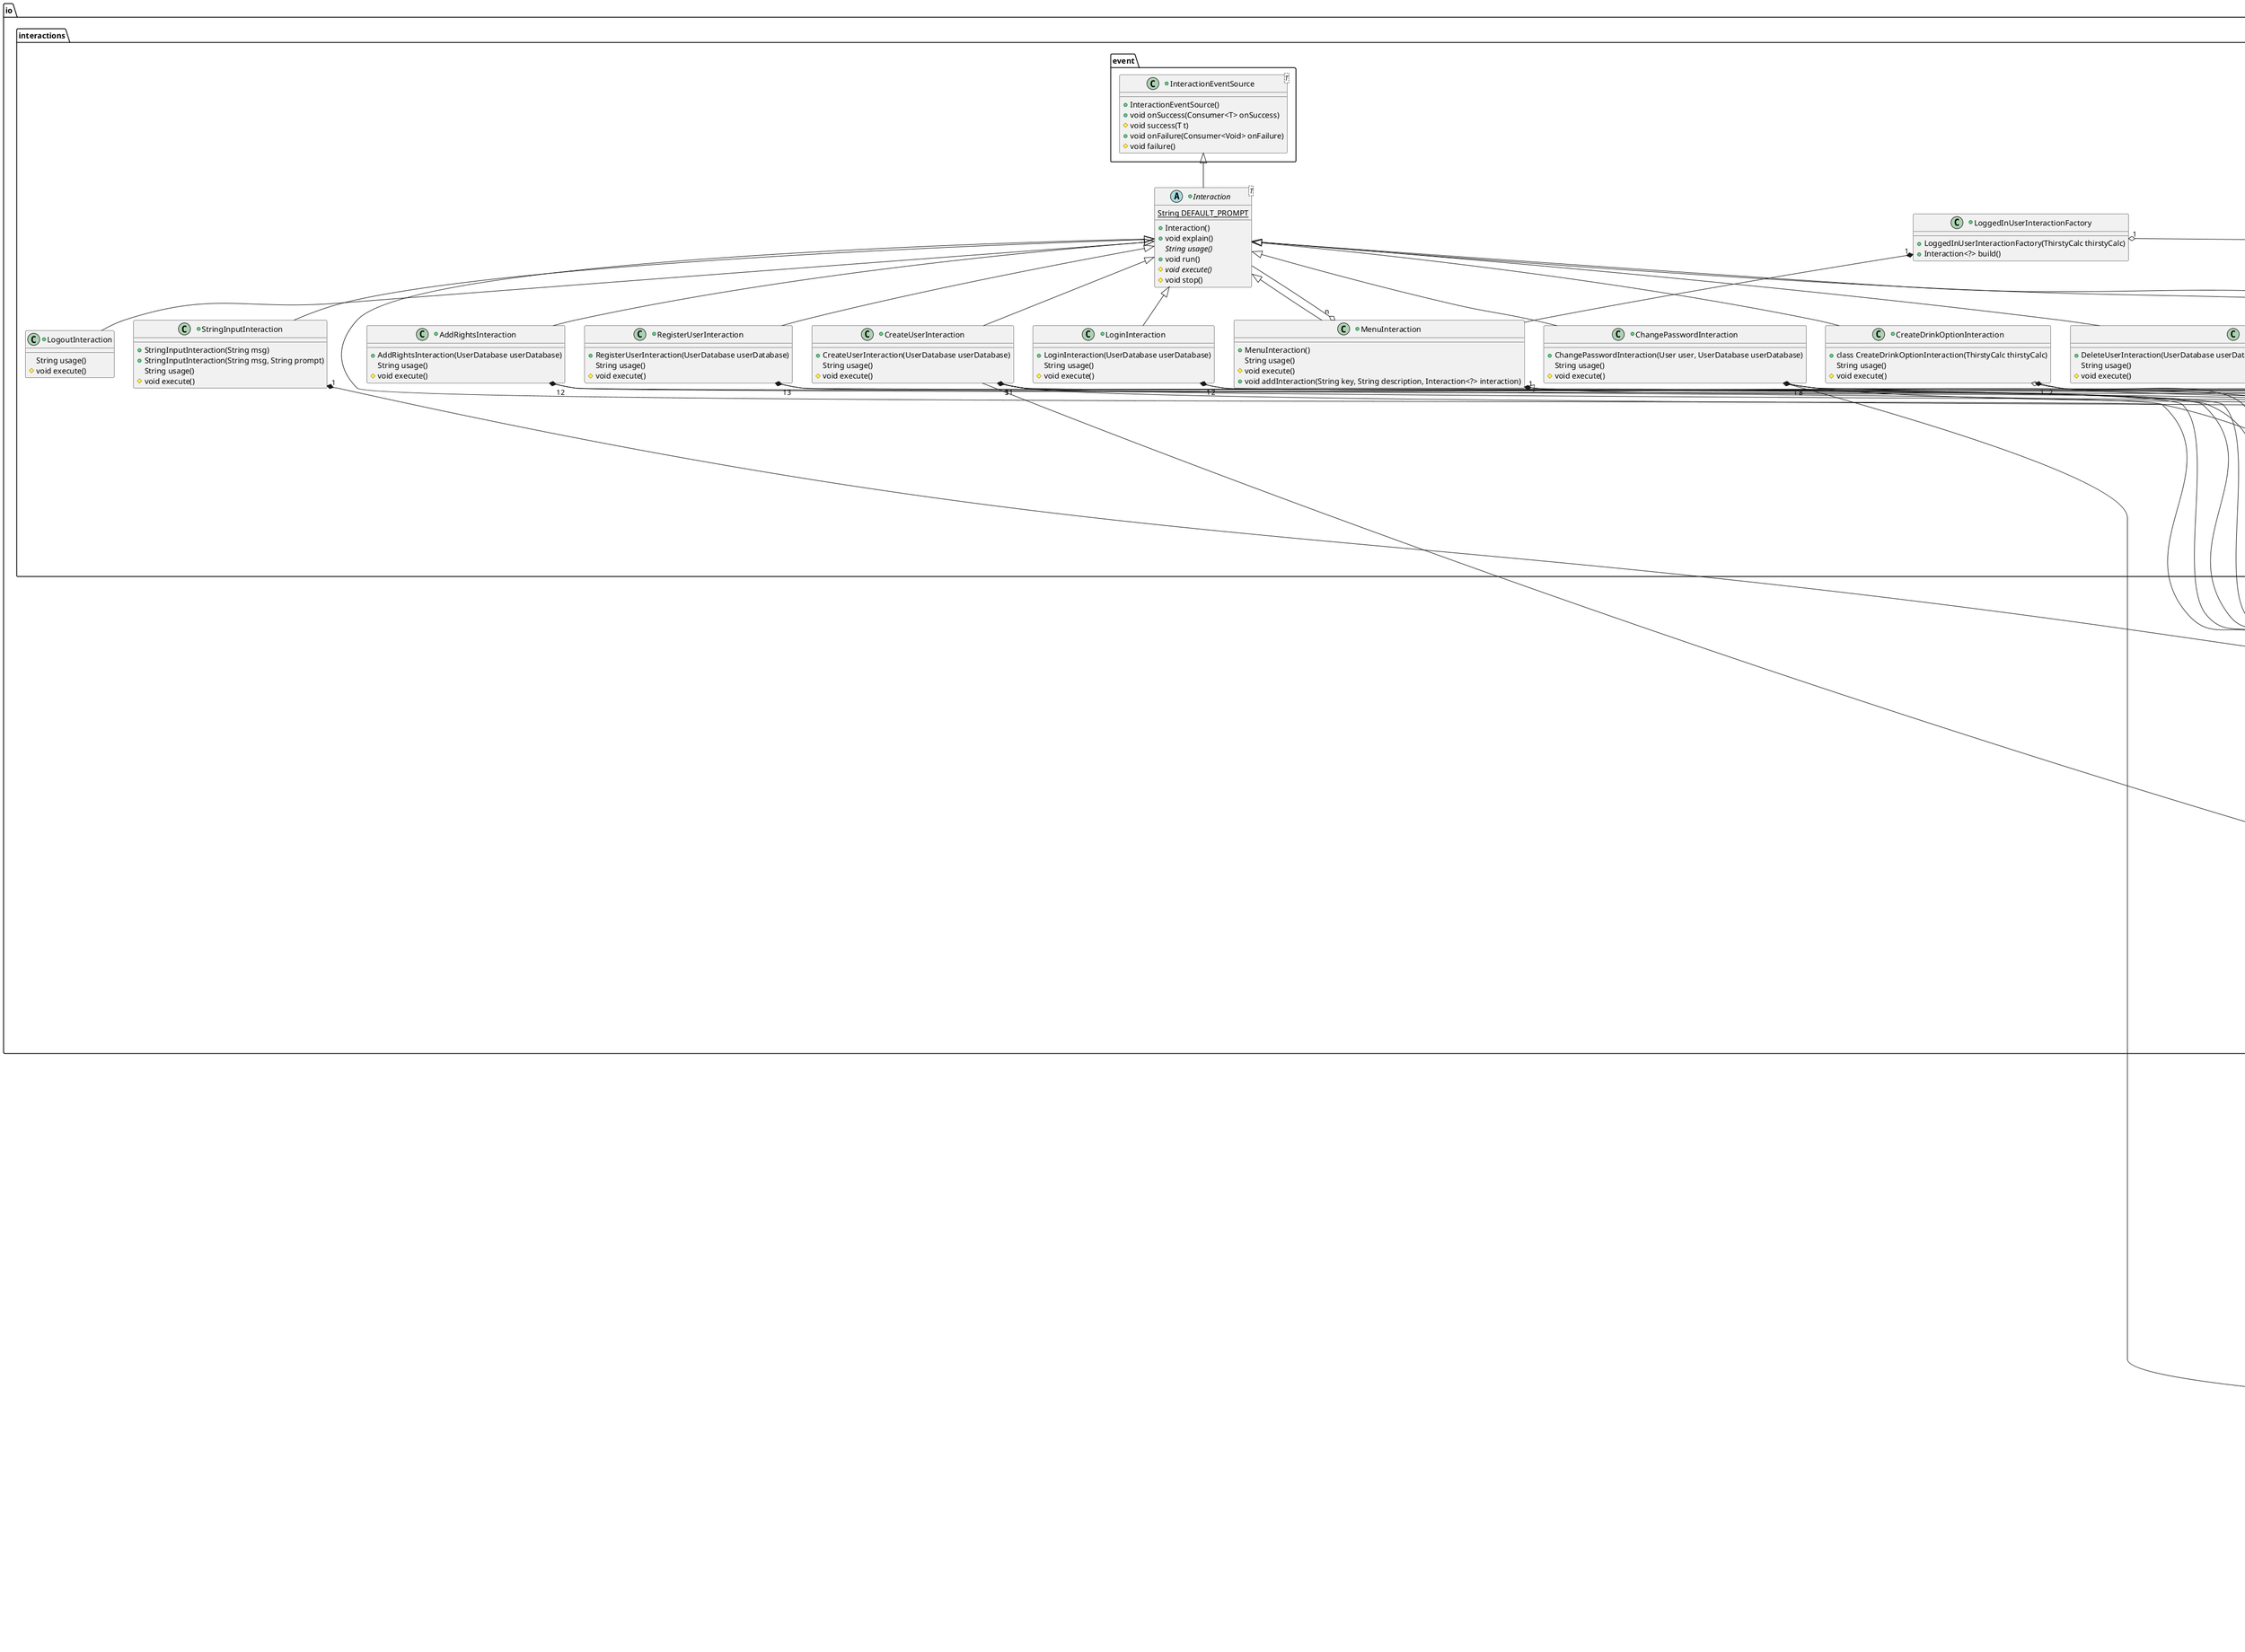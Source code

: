@startuml uml
'left to right direction
'!pragma layout smetana
/'
Ein paar Plantuml-Beispiele, die der UML Norm nach Wikipedia entsprechen :)
https://de.wikipedia.org/wiki/Klassendiagramm

# Relationen:

Dings <|-- Bumms
  Bumms implementiert das Interface Dings

Kunde <|.. Privatkunde
  Privatkunde spezialisiert Kunde

User *-- Right
  Komposition: Right existiert nicht ohne User. User hat beliebig viele Rights

User o-- Right
  Aggregation: Right existiert auch ohne User. User hat beliebig viele Rights

# Klassenattribute:

-String name
  private String name
+String name
  public String name
#String name
  protected String name
~String name
  package String name
'/

package data {
    package banking {
        +class Account {
            +Account(Username username)
            +Username GetUsername()
            +Money getBalance()
            +void deposit(Money amount)
            +Money charge(Money amount)
            +boolean isEmpty()
            +boolean equals(Object o)
        }

        +class AccountDatabase {
            + AccountDatabase()
            + Account[] getAccounts()
            + void createAccount(User user)
            + Account getAccountOfUser(User user)
            + boolean checkIfAccountBalanceIsZero(User user)
            + void removeAccount(User user)
            + void load(String path)
            + void load(Path path)
            + void save(String path)
            + void save(Path path)
        }

        +exception AccountDoesNotExistException {
            +AccountDoesNotExistException(String message)
        }

        +exception NotEnoughMoneyException {
            +NotEnoughMoneyException(String message)
        }
    } /' end package: data.banking '/

    package drinks {
        +class Color {
            + Color(ColorName colorName, double colorPrice)
            + ColorName getColorName()
            + double getColorPrice()
            + void setColorName(ColorName colorName)
            + void setColorPrice(double colorPrice)
        }

        +class ColorName {
            + ColorName(String colorName)
            + String toString()
            + boolean equals(Object o)
        }

        +class DrinkCategory {
            + DrinkCategory(DrinkOption drinkOption, ColorName colorName)
            + DrinkOption getDrinkOption()
            + void setDrinkOption(DrinkOption drinkOption)
            + ColorName getColorName()
            + void setColor(ColorName colorName)
        }

        +class DrinkDatabase {
            + DrinkDatabase()
            + DrinkOption[] getDrinkOptions()
            + void addDrinkOption(DrinkOption drinkOption)
            + void load(String path)
            + void load(Path path)
            + void save(String path)
            + void save(Path path)
            + void createNewDrinkOption(DrinkOption drinkOption)
            + {static} boolean drinkOptionExists(DrinkName drinkName)
        }

        +class DrinkName {
            + DrinkName(String drinkName)
            + String toString()
            + boolean equals(Object o)
        }

        +class DrinkOption {
            + DrinkOption(DrinkName drinkName, ColorName colorName)
            + DrinkName getDrinkName()
            + void setDrinkName(DrinkName drinkName)
            + ColorName getColorName()
            + void setColorName(ColorName colorName)
        }

        +class Position {
            + Position(DrinkCategory drinkCategory, int amount)
            + DrinkCategory getDrinkCategory()
            + void setDrink(DrinkCategory drinkCategory)
            + int getAmount()
            + setAmount(int amount)
        }
    } /' end package: data.drinks '/

    package numbers {
        +class Money {
            + Money()
            + Money(String amount)
            + Money(BigDecimal amount)
            + BidDecimal getAmount()
            + Money add(Money money)
            + Money subtract(Money money)
            + Money multiply(Money money)
            + String toString()
            + boolean equals(Object o)
        }
    } /'end package: data.numbers '/

    package users {
        +class User {
            + User(Username username, Password password, String realFirstName, String realLastName, String realName, Email email)
            + User()
            + User(Username username, Password password)
            + Username getUsername()
            + void setUsername(Username username)
            + Password getPassword()
            + void setPassword(Password password)
            + void nullPassword()
            + boolean verifyPassword(String providedPassword)
            + String getHashedPassword()
            + String getSalt()
            + String getRealFirstName()
            + void setRealFirstName(String realFirstName)
            + String getRealLastName()
            + void setRealLastName(String realLastName)
            + String getRealName()
            + Email getEmail()
            + void setEmail(Email email)
            + void addRights(Collection<Right> rights)
            + boolean hasRight(Right right)
            + String toString()
        }

        +class UserDatabase {
            + UserDatabase()
            + User[] getUsers()
            + User getUser(Username username)
            + void addUser(User user)
            + void removeUser(User user)
            + void deleteUser(User user)
            + void registerNewUser(User user)
            + boolean updateUser(User updatedUser)
            + boolean userExists(Username username)
            + void load(String path)
            + void load(Path path)
            + void save(String path)
            + void save(Path path)
        }

        +exception UserDoesNotExistException {
            + UserDoesNotExistException(String message)
            + UserDoesNotExistException(String message, Throwable cause)
            + UserDoesNotExistException(Throwable cause)
        }
    } /' end package: data.users '/

    package validatables {
        package validators {
            +class EmailValidator {
                + {static} boolean isValid(Validatable email)
            }

            +class PasswordValidator {
                + {static} boolean isValid(Validatable password)
            }

            +class UsernameValidator {
                + {static} boolean isValid(Validatable username)
            }
        } /' end package: validatables.validators '/

        +class Email implements Validatable {
            + Email(String email)
            + boolean isValid(Optional<String> pattern)
        }

        +class Password implements Validatable {
            + Password(String password)
            + boolean isValid(Optional<String> pattern)
            + String hashPassword()
            + {static} boolean verifyPassword(String plainPassword, String storedHash, String storedSalt)
            + String getSalt()
            + String getHashedPassword()
            + void nullPasswordString()
        }

        +exception PasswordManagementException {
            + PasswordManagementException(String message)
            + PasswordManagementException(String message, Throwable cause)
            + PasswordManagementException(Throwable cause)
        }

        +class Username implements Validatable {
            + Username(String username)
            + boolean isValid(Optional<String> pattern)
            + String toString()
            + boolean equals(Object o)
        }

        +interface Validatable {
            boolean isValid(Optional<String> pattern)
        }
    } /' end package: data.validatables '/

    +class Savable<T> {
        + Savable(T t)
        + T get()
        + void load(String path, TypeToken<T> typeToken)
        + void load(Path path, TypeToken<T> typeToken)
        + void save(String path)
        + void save(Path path)
    }
} /' end package: data '/

package io {
    package input {
        package result {
            +class Result<T> {
                + {static} Result<T> some(T value)
                + {static} Result<T> none()
                + {static} Result<T> help()
                + T getValue()
                + boolean hasValue()
                + boolean isNone()
                + boolean isHelp()
                + boolean isAbort()
            }

            enum ResultState {
                Value
                Abort
                Help
            }
        } /' end package: io.input.result '/

        +class BooleanInput extends Input<Boolean> {
            + BooleanInput(String prompt)
            Result<Boolean> getResult(String input)
        }

        +class FloatInput extends Input<Float> {
            + FloatInput(String prompt)
            Result<Float> getResult(String input)
        }

        abstract class Input<T> {
            # Input()
            # Input(String prompt)
            # Input(InputReader reader, OutputWriter writer, String prompt)
            + void setReader(Reader reader)
            + void setWriter(Writer writer)
            # String readInput()
            # boolean isHelp(String str)
            # void print(String str)
            # void println(String str)
            # Result<T> prompt()
            {abstract} Result<T> getResult(String input)
        }

        +class NumberInput extends Input<Integer> {
            + NumberInput(String prompt)
            + NumberInput(String prompt, int minValue, int maxValue)
            Result<Integer> getResult(String input)
        }

        +class StringInput extends Input<String> {
            + StringInput(String prompt)
            Result<String> getResult(String input)
        }
    } /' end package: io.input '/

    package interactions {
        package event {
            +class InteractionEventSource<T> {
                + InteractionEventSource()
                + void onSuccess(Consumer<T> onSuccess)
                # void success(T t)
                + void onFailure(Consumer<Void> onFailure)
                # void failure()
            }
        } /' end: io.interactions.event '/

        +class AddRightsInteraction extends Interaction<User> {
            + AddRightsInteraction(UserDatabase userDatabase)
            String usage()
            # void execute()
        }

        +class ChangePasswordInteraction extends Interaction<User> {
            + ChangePasswordInteraction(User user, UserDatabase userDatabase)
            String usage()
            # void execute()
        }

        +class CheckBalanceInteraction extends Interaction<Money> {
            + CheckBalanceInteraction(Account account)
            String usage()
            # void execute()
        }

        +class CreateDrinkOptionInteraction extends Interaction<DrinkOption> {
            + class CreateDrinkOptionInteraction(ThirstyCalc thirstyCalc)
            String usage()
            # void execute()
        }

        +class CreateUserInteraction extends Interaction<User> {
            + CreateUserInteraction(UserDatabase userDatabase)
            String usage()
            # void execute()
        }

        +class DeleteUserInteraction extends Interaction<User> {
            + DeleteUserInteraction(UserDatabase userDatabase, AccountDatabase accountDatabase, ThirstyCalc thirstyCalc)
            String usage()
            # void execute()
        }

        +class ExitInteraction extends Interaction<Void> {
            String usage()
            # void execute()
        }

        +abstract class Interaction<T> extends event.InteractionEventSource {
            {static} String DEFAULT_PROMPT
            + Interaction()
            + void explain()
            {abstract} String usage()
            + void run()
            # {abstract} void execute()
            # void stop()
        }

        +class LoggedInUserInteractionFactory {
            + LoggedInUserInteractionFactory(ThirstyCalc thirstyCalc)
            + Interaction<?> build()
        }

        +class LoginInteraction extends Interaction<User> {
            + LoginInteraction(UserDatabase userDatabase)
            String usage()
            # void execute()
        }

        +class LogoutInteraction extends Interaction<Void> {
            String usage()
            # void execute()
        }

        +class MainInteraction extends MenuInteraction {
            + MainInteraction(ThirstyCalc thirstyCalc)
        }

        +class MenuInteraction extends Interaction<Void> {
            + MenuInteraction()
            String usage()
            # void execute()
            + void addInteraction(String key, String description, Interaction<?> interaction)
        }

        +class RegisterUserInteraction extends Interaction<User> {
            + RegisterUserInteraction(UserDatabase userDatabase)
            String usage()
            # void execute()
        }

        +class SelectInteraction extends Interaction<String> {
            + SelectInteraction()
            + SelectInteraction(Map<String, String> options)
            + SelectInteraction(Map<String, String> options, String prompt)
            + void pushOption(String option)
            + void addOption(String key, String option)
            String usage()
            # void execute()
        }

        +class StringInputInteraction extends Interaction<String> {
            + StringInputInteraction(String msg)
            + StringInputInteraction(String msg, String prompt)
            String usage()
            # void execute()
        }
    } /' end package: io.interactions '/

    package reader {
        +interface Reader {
            String readLine()
        }

        +class InputReader implements Reader {
            + InputReader()
            + InputReader(InputStream stream)
            + String readLine()
        }
    } /' end package: io.reader '/

    package writer {
        +interface Writer {
            void writeLine(String line)
            void write(String str)
        }

        +class OutputWriter implements Writer {
            + OutputWriter()
            + OutputWriter(PrintStream out)
            + void writeLine(String line)
            + void write(String str)
        }
    } /' end package: io.writer '/
} /' end package: io '/

package logging {
    package logwriter {
        +class FileLogWriter implements LogWriter {
            + FileLogWriter(File file)
            + void write(String message)
        }

        +interface LogWriter {
            void write(String message)
        }

        +class PrintStreamLogWriter implements LogWriter {
            + PrintStreamLogWriter(PrintStream printStream)
            + void write(String message)
        }
    } /' end package: logwriter '/

    +class ClassLogger implements Logger {
        + ClassLogger(Class clazz, Logger logger)
        + void log(String message)
        + Logger getInnerLogger()
    }

    +interface Logger {
        void log(String message)
        Logger getInnerLogger()
    }

    +class LoggerFactory {
        + LoggerFactory()
        + LoggerFactory(LogWriter logWriter)
        + LoggerFactory(Logger logger)
        + LoggerFactory addUserLogger(User user)
        + LoggerFactory addTimeLogger()
        + LoggerFactory addClassLogger(Class clazz)
        + Logger build()
        + Logger defaultUserLogger(User user)
        + Logger defaultTimeLogger()
    }

    +class LogWriterLoggerAdapter implements Logger {
        + LogWriterLoggerAdapter(LogWriter logWriter)
        + void log(String message)
        + Logger getInnerLogger()
    }

    class TimeLogger implements Logger {
        + TimeLogger(Logger logger)
        + void setTimeOnce(LocalDateTime time)
        + void log(String message)
        + Logger getInnerLogger()
    }

    class UserLogger implements Logger {
        + UserLogger(User user, Logger logger)
        + void setUser(User user)
        + void log(String message)
        + Logger getInnerLogger()
    }
} /' end package: logging '/

package rights {
    +enum Right {
        CAN_CREATE_NEW_USER
        CAN_SELF_INVOICE
        CAN_DELETE_USER
        CAN_CREATE_DRINK
        CAN_ADD_RIGHTS
    }

    +class AdminRights {
        + AdminRights()
        + void giveTo(User user)
    }
} /' end package: rights '/

package state {
    +class ApplicationState {
        + ApplicationState()
        + void setLoggedInUser(User user)
        + User getLoggedInUser()
        + void clearLoggedInUser()
        + boolean isLoggedIn()
    }
} /' end package: state '/

+class Main {
    + {static} void main(String[] args)
}

+class ThirstyCalc {
    + ThirstyCalc()
    + ThirstyCalc(Logger logger)
    + void login(User user)
    + void logout()
    + void createNewUser(User user)
    + void registerNewUser(User user)
    + void changePassword(User user)
    + void createNewDrinkOption(DrinkOption drinkOption)
    + boolean drinkOptionExists(DrinkName drinkName)
    + void deleteUser(User user)
    + ApplicationState getApplicationState()
    + UserDatabase getUserDatabase()
    + AccountDatabase getAccountDatabase()
    + Account getAccountOfLoggedInUser()
    + void save()
    + void load()
}

/'#########################################################################'/
/'#                               Relations                               #'/
/'#########################################################################'/
Account "1" o-- Username
Account "1" *-- Money
Account --> NotEnoughMoneyException : <<throws>> /' usage? '/

AccountDatabase "n" *-- Account
'AccountDatabase --> User /' usage? '/
AccountDatabase "1" *-- Savable
AccountDatabase --> AccountDoesNotExistException : <<throws>>
DrinkDatabase "n" *-- DrinkOption
'DrinkDatabase --> DrinkName /' usage? '/
DrinkDatabase "1" *-- Savable
UserDatabase "n" *-- User
UserDatabase --> UserDoesNotExistException : <<throws>>
'UserDatabase --> Username /' usage? '/
UserDatabase "1" *-- Savable

Result "1" *-- ResultState
'BooleanInput --> Result /' usage? '/
'FloatInput --> Result /' usage? '/
Input  --> Result /' usage? '/
Input "1" o-- Reader
Input "1" o-- Writer
'NumberInput --> Result /' usage? '/
'StringInput --> Result /' usage? '/

' InteractionEventSource "n" o-- Consumer : onSuccessConsumers
'InteractionEventSource "n" o-- Consumer : onFailureConsumers

AddRightsInteraction "2" *-- StringInput
AddRightsInteraction "1" o-- UserDatabase
'AddRightsInteraction --> Username /' usage? '/
'AddRightsInteraction --> Right /' usage? '/
ChangePasswordInteraction "3" *-- StringInput
ChangePasswordInteraction "1" o-- User
ChangePasswordInteraction "1" o-- UserDatabase
ChangePasswordInteraction --> Password
CheckBalanceInteraction "1" o-- Account
CreateDrinkOptionInteraction "2" *-- StringInput
CreateDrinkOptionInteraction "1" o-- ThirstyCalc
'CreateDrinkOptionInteraction --> DrinkName /' usage? '/
'CreateDrinkOptionInteraction --> DrinkOption /' usage? '/
'CreateDrinkOptionInteraction --> ColorName /' usage? '/
CreateUserInteraction "3" *-- StringInput
CreateUserInteraction "1" *-- BooleanInput
CreateUserInteraction "1" o-- UserDatabase
CreateUserInteraction --> UsernameValidator
CreateUserInteraction --> PasswordValidator
'CreateUserInteraction --> User /' usage? '/
CreateUserInteraction --> AdminRights /' usage? '/
DeleteUserInteraction "2" *-- StringInput
DeleteUserInteraction "1" o-- UserDatabase
DeleteUserInteraction "1" o-- AccountDatabase
DeleteUserInteraction "1" o-- ThirstyCalc
'DeleteUserInteraction --> Username /' usage? '/
'DeleteUserInteraction --> User /' usage? '/
LoggedInUserInteractionFactory "1" o-- ThirstyCalc
LoggedInUserInteractionFactory "1" *-- MenuInteraction
'LoggedInUserInteractionFactory --> LogoutInteraction /' usage? '/
'LoggedInUserInteractionFactory --> ChangePasswordInteraction /' usage? '/
'LoggedInUserInteractionFactory --> CheckBalanceInteraction /' usage? '/
'LoggedInUserInteractionFactory --> CreateUserInteraction /' usage? '/
'LoggedInUserInteractionFactory --> CreateDrinkOptionInteraction /' usage? '/
'LoggedInUserInteractionFactory --> DeleteUserInteraction /' usage? '/
'LoggedInUserInteractionFactory --> AddRightsInteraction /' usage? '/
LoginInteraction "2" *-- StringInput
LoginInteraction "1" o-- UserDatabase
'LoginInteraction --> Username /' usage? '/
'LoginInteraction --> User /' usage? '/
'LoginInteraction --> Password /' usage? '/
'LoginInteraction --> PasswordManagementException /' usage? '/
MainInteraction "1" o-- ThirstyCalc
'MainInteraction --> ExitInteraction /' usage? '/
'MainInteraction --> RegisterUserInteraction /' usage? '/
'MainInteraction --> LoginInteraction /' usage? '/
'MainInteraction --> LoggedInUserInteractionFactory /' usage? '/
MenuInteraction "n" o-- Interaction
MenuInteraction "1" *-- SelectInteraction
RegisterUserInteraction "3" *-- StringInput
RegisterUserInteraction "1" o-- UserDatabase
'RegisterUserInteraction --> Username /' usage? '/
'RegisterUserInteraction --> Password /' usage? '/
'RegisterUserInteraction --> UsernameValidator /' usage? '/
'RegisterUserInteraction --> PasswordValidator /' usage? '/
SelectInteraction "1" *-- StringInput
StringInputInteraction "1" *-- StringInput

ClassLogger "1" o-- Logger
LoggerFactory "1" o-- Logger
LoggerFactory --> LogWriter /' usage? '/
LoggerFactory --> ClassLogger
LoggerFactory --> UserLogger
LoggerFactory --> TimeLogger
LoggerFactory --> LogWriterLoggerAdapter
LoggerFactory --> PrintStreamLogWriter
LogWriterLoggerAdapter "1" o-- Logger
TimeLogger "1" o-- Logger
UserLogger "1" o-- Logger

AdminRights "n" *-- Right
AdminRights --> User /' usage? '/

ApplicationState "1" o-- User

EmailValidator --> Validatable /' usage? '/
PasswordValidator --> Validatable /' usage? '/
UsernameValidator --> Validatable /' usage? '/

Color "1" o-- ColorName
DrinkCategory "1" o-- DrinkOption
DrinkCategory "1" o-- ColorName
DrinkOption "1" o-- DrinkName
DrinkOption "1" o-- ColorName

Main -->  ThirstyCalc
Main --> MainInteraction

Password --> PasswordManagementException : <<throws>>
Position "1" o-- DrinkCategory

ThirstyCalc "1" *-- UserDatabase
ThirstyCalc "1" *-- AccountDatabase
ThirstyCalc "1" *-- DrinkDatabase
ThirstyCalc "1" *-- ApplicationState
ThirstyCalc "1" *-- Logger
ThirstyCalc --> LoggerFactory
'ThirstyCalc --> Username /' usage? '/
'ThirstyCalc --> Password /' usage? '/
'ThirstyCalc --> User /' usage? '/

User "1" o-- Username
User "1" o-- Password
User "1" o-- Email
User --> UsernameValidator
User --> PasswordValidator
@enduml